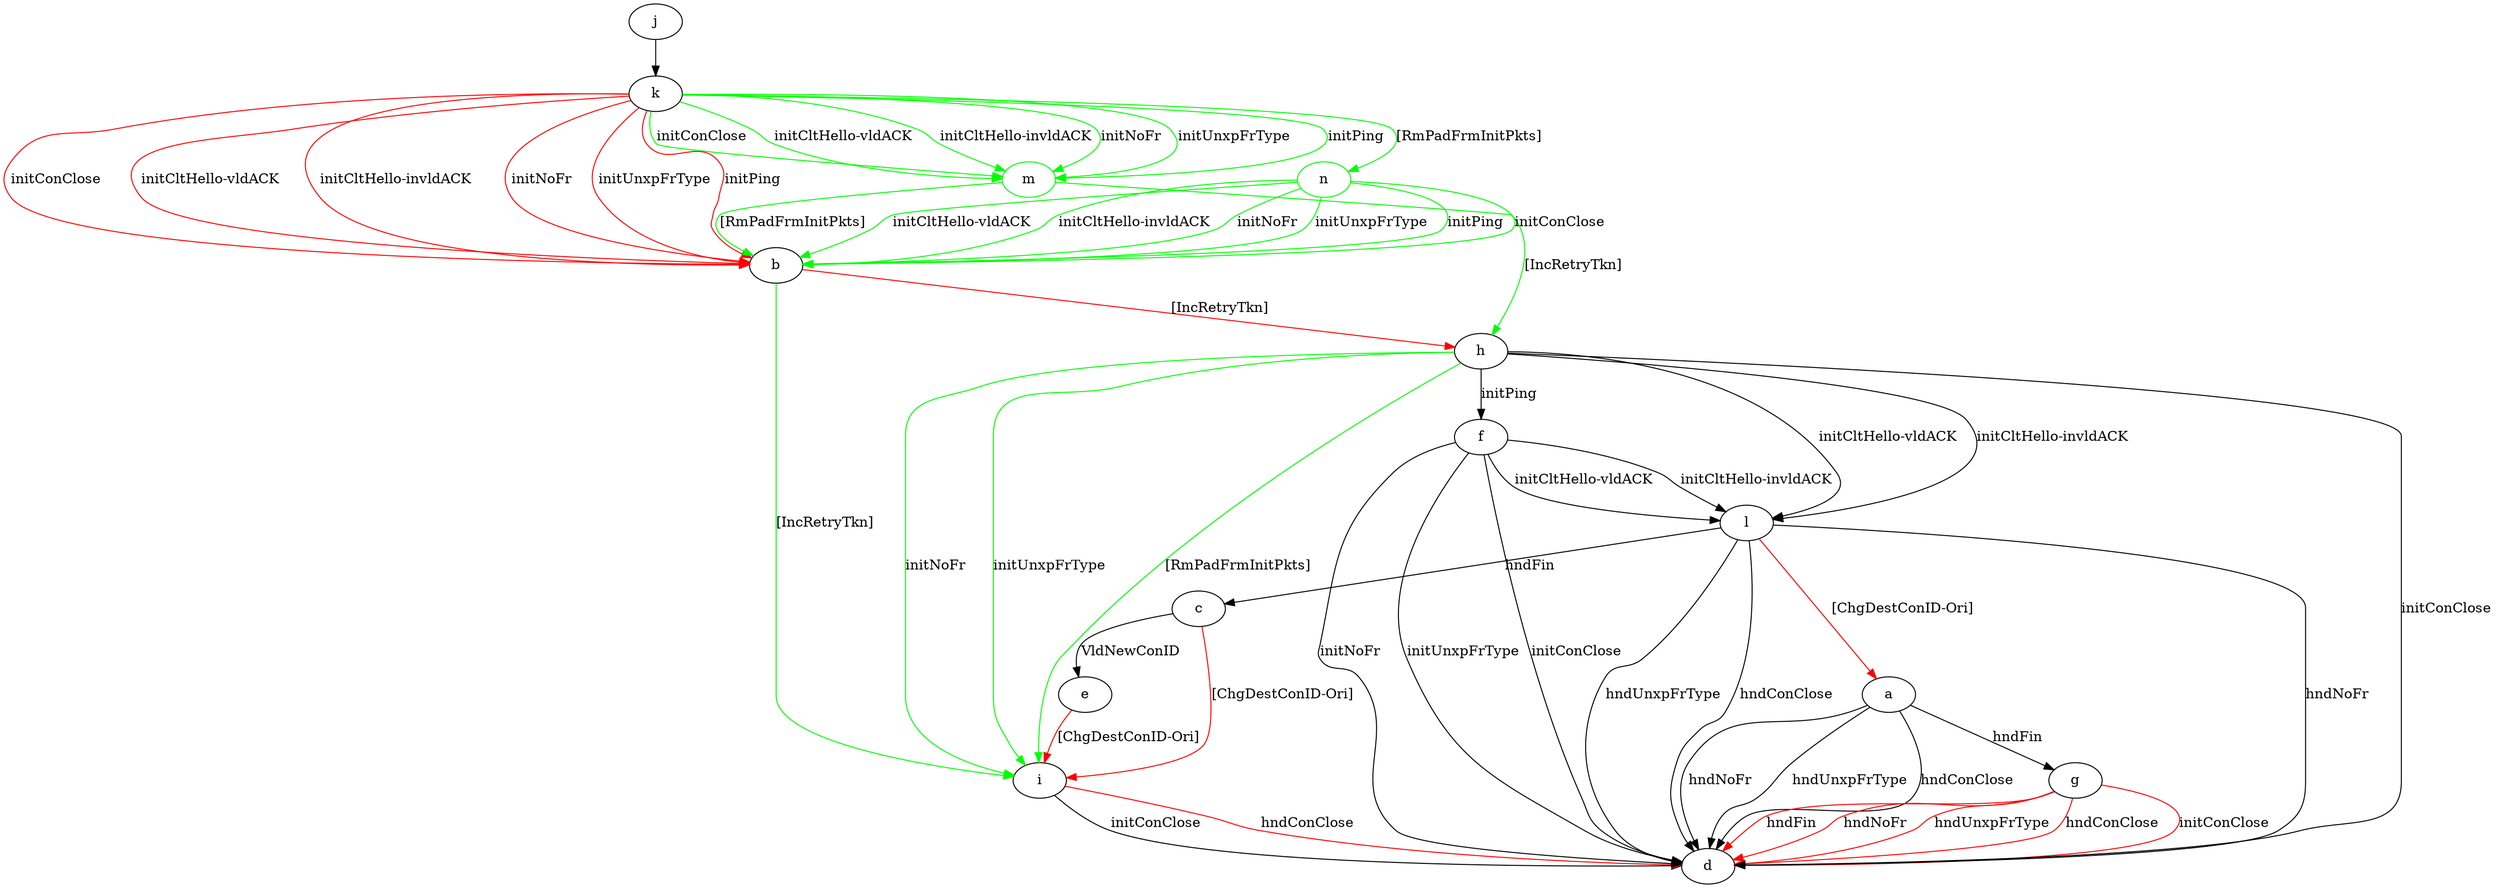 digraph "" {
	a -> d	[key=0,
		label="hndNoFr "];
	a -> d	[key=1,
		label="hndUnxpFrType "];
	a -> d	[key=2,
		label="hndConClose "];
	a -> g	[key=0,
		label="hndFin "];
	b -> h	[key=0,
		color=red,
		label="[IncRetryTkn] "];
	b -> i	[key=0,
		color=green,
		label="[IncRetryTkn] "];
	c -> e	[key=0,
		label="VldNewConID "];
	c -> i	[key=0,
		color=red,
		label="[ChgDestConID-Ori] "];
	e -> i	[key=0,
		color=red,
		label="[ChgDestConID-Ori] "];
	f -> d	[key=0,
		label="initConClose "];
	f -> d	[key=1,
		label="initNoFr "];
	f -> d	[key=2,
		label="initUnxpFrType "];
	f -> l	[key=0,
		label="initCltHello-vldACK "];
	f -> l	[key=1,
		label="initCltHello-invldACK "];
	g -> d	[key=0,
		color=red,
		label="initConClose "];
	g -> d	[key=1,
		color=red,
		label="hndFin "];
	g -> d	[key=2,
		color=red,
		label="hndNoFr "];
	g -> d	[key=3,
		color=red,
		label="hndUnxpFrType "];
	g -> d	[key=4,
		color=red,
		label="hndConClose "];
	h -> d	[key=0,
		label="initConClose "];
	h -> f	[key=0,
		label="initPing "];
	h -> i	[key=0,
		color=green,
		label="initNoFr "];
	h -> i	[key=1,
		color=green,
		label="initUnxpFrType "];
	h -> i	[key=2,
		color=green,
		label="[RmPadFrmInitPkts] "];
	h -> l	[key=0,
		label="initCltHello-vldACK "];
	h -> l	[key=1,
		label="initCltHello-invldACK "];
	i -> d	[key=0,
		label="initConClose "];
	i -> d	[key=1,
		color=red,
		label="hndConClose "];
	j -> k	[key=0];
	k -> b	[key=0,
		color=red,
		label="initPing "];
	k -> b	[key=1,
		color=red,
		label="initConClose "];
	k -> b	[key=2,
		color=red,
		label="initCltHello-vldACK "];
	k -> b	[key=3,
		color=red,
		label="initCltHello-invldACK "];
	k -> b	[key=4,
		color=red,
		label="initNoFr "];
	k -> b	[key=5,
		color=red,
		label="initUnxpFrType "];
	m	[color=green];
	k -> m	[key=0,
		color=green,
		label="initPing "];
	k -> m	[key=1,
		color=green,
		label="initConClose "];
	k -> m	[key=2,
		color=green,
		label="initCltHello-vldACK "];
	k -> m	[key=3,
		color=green,
		label="initCltHello-invldACK "];
	k -> m	[key=4,
		color=green,
		label="initNoFr "];
	k -> m	[key=5,
		color=green,
		label="initUnxpFrType "];
	n	[color=green];
	k -> n	[key=0,
		color=green,
		label="[RmPadFrmInitPkts] "];
	l -> a	[key=0,
		color=red,
		label="[ChgDestConID-Ori] "];
	l -> c	[key=0,
		label="hndFin "];
	l -> d	[key=0,
		label="hndNoFr "];
	l -> d	[key=1,
		label="hndUnxpFrType "];
	l -> d	[key=2,
		label="hndConClose "];
	m -> b	[key=0,
		color=green,
		label="[RmPadFrmInitPkts] "];
	m -> h	[key=0,
		color=green,
		label="[IncRetryTkn] "];
	n -> b	[key=0,
		color=green,
		label="initPing "];
	n -> b	[key=1,
		color=green,
		label="initConClose "];
	n -> b	[key=2,
		color=green,
		label="initCltHello-vldACK "];
	n -> b	[key=3,
		color=green,
		label="initCltHello-invldACK "];
	n -> b	[key=4,
		color=green,
		label="initNoFr "];
	n -> b	[key=5,
		color=green,
		label="initUnxpFrType "];
}
